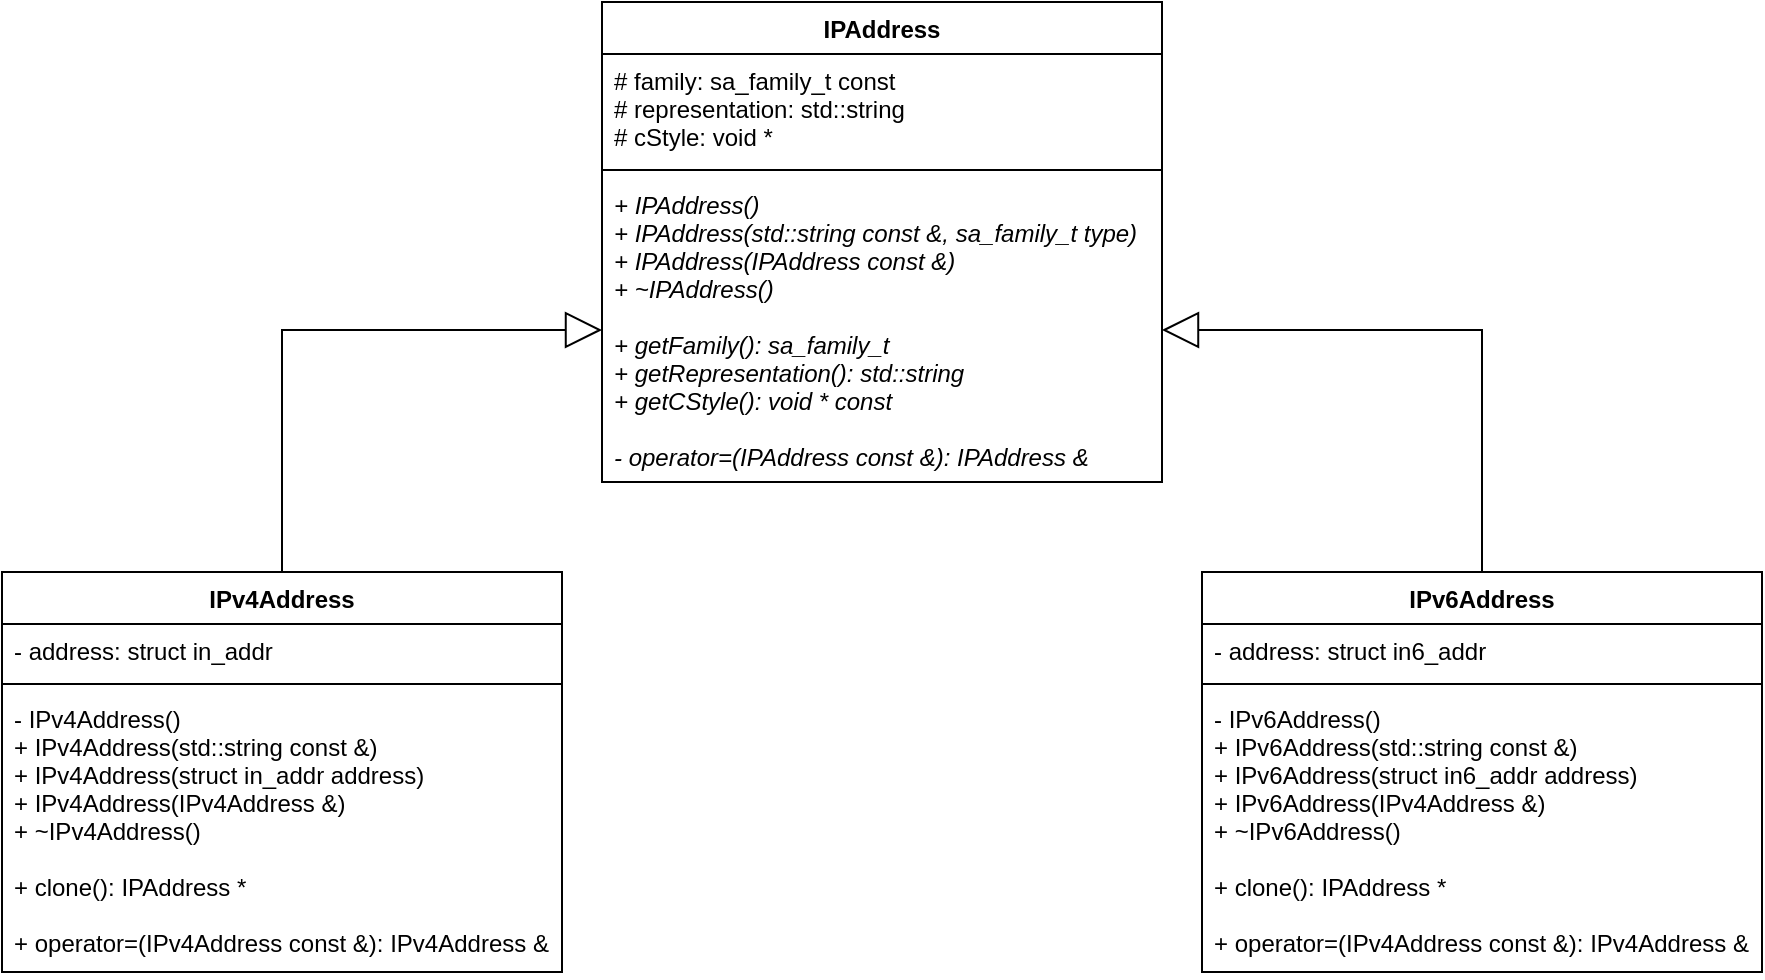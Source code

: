 <mxfile version="16.1.0" type="device"><diagram name="Page-1" id="929967ad-93f9-6ef4-fab6-5d389245f69c"><mxGraphModel dx="1793" dy="932" grid="1" gridSize="10" guides="1" tooltips="1" connect="1" arrows="1" fold="1" page="1" pageScale="1.5" pageWidth="1169" pageHeight="826" background="none" math="0" shadow="0"><root><mxCell id="0" style=";html=1;"/><mxCell id="1" style=";html=1;" parent="0"/><mxCell id="9g8wFQ5CI78rzDATGCAP-6" value="IPAddress" style="swimlane;fontStyle=1;align=center;verticalAlign=top;childLayout=stackLayout;horizontal=1;startSize=26;horizontalStack=0;resizeParent=1;resizeParentMax=0;resizeLast=0;collapsible=1;marginBottom=0;" parent="1" vertex="1"><mxGeometry x="780" y="240" width="280" height="240" as="geometry"/></mxCell><mxCell id="9g8wFQ5CI78rzDATGCAP-7" value="# family: sa_family_t const&#10;# representation: std::string&#10;# cStyle: void *&#10;" style="text;strokeColor=none;fillColor=none;align=left;verticalAlign=top;spacingLeft=4;spacingRight=4;overflow=hidden;rotatable=0;points=[[0,0.5],[1,0.5]];portConstraint=eastwest;" parent="9g8wFQ5CI78rzDATGCAP-6" vertex="1"><mxGeometry y="26" width="280" height="54" as="geometry"/></mxCell><mxCell id="9g8wFQ5CI78rzDATGCAP-8" value="" style="line;strokeWidth=1;fillColor=none;align=left;verticalAlign=middle;spacingTop=-1;spacingLeft=3;spacingRight=3;rotatable=0;labelPosition=right;points=[];portConstraint=eastwest;" parent="9g8wFQ5CI78rzDATGCAP-6" vertex="1"><mxGeometry y="80" width="280" height="8" as="geometry"/></mxCell><mxCell id="9g8wFQ5CI78rzDATGCAP-9" value="+ IPAddress()&#10;+ IPAddress(std::string const &amp;, sa_family_t type)&#10;+ IPAddress(IPAddress const &amp;)&#10;+ ~IPAddress()&#10;&#10;+ getFamily(): sa_family_t&#10;+ getRepresentation(): std::string&#10;+ getCStyle(): void * const&#10;&#10;- operator=(IPAddress const &amp;): IPAddress &amp;" style="text;strokeColor=none;fillColor=none;align=left;verticalAlign=top;spacingLeft=4;spacingRight=4;overflow=hidden;rotatable=0;points=[[0,0.5],[1,0.5]];portConstraint=eastwest;fontStyle=2" parent="9g8wFQ5CI78rzDATGCAP-6" vertex="1"><mxGeometry y="88" width="280" height="152" as="geometry"/></mxCell><mxCell id="9g8wFQ5CI78rzDATGCAP-17" value="IPv4Address" style="swimlane;fontStyle=1;align=center;verticalAlign=top;childLayout=stackLayout;horizontal=1;startSize=26;horizontalStack=0;resizeParent=1;resizeParentMax=0;resizeLast=0;collapsible=1;marginBottom=0;" parent="1" vertex="1"><mxGeometry x="480" y="525" width="280" height="200" as="geometry"/></mxCell><mxCell id="9g8wFQ5CI78rzDATGCAP-18" value="- address: struct in_addr" style="text;strokeColor=none;fillColor=none;align=left;verticalAlign=top;spacingLeft=4;spacingRight=4;overflow=hidden;rotatable=0;points=[[0,0.5],[1,0.5]];portConstraint=eastwest;" parent="9g8wFQ5CI78rzDATGCAP-17" vertex="1"><mxGeometry y="26" width="280" height="26" as="geometry"/></mxCell><mxCell id="9g8wFQ5CI78rzDATGCAP-19" value="" style="line;strokeWidth=1;fillColor=none;align=left;verticalAlign=middle;spacingTop=-1;spacingLeft=3;spacingRight=3;rotatable=0;labelPosition=right;points=[];portConstraint=eastwest;" parent="9g8wFQ5CI78rzDATGCAP-17" vertex="1"><mxGeometry y="52" width="280" height="8" as="geometry"/></mxCell><mxCell id="9g8wFQ5CI78rzDATGCAP-20" value="- IPv4Address()&#10;+ IPv4Address(std::string const &amp;)&#10;+ IPv4Address(struct in_addr address)&#10;+ IPv4Address(IPv4Address &amp;)&#10;+ ~IPv4Address()&#10;&#10;+ clone(): IPAddress *&#10;&#10;+ operator=(IPv4Address const &amp;): IPv4Address &amp;&#10;" style="text;strokeColor=none;fillColor=none;align=left;verticalAlign=top;spacingLeft=4;spacingRight=4;overflow=hidden;rotatable=0;points=[[0,0.5],[1,0.5]];portConstraint=eastwest;" parent="9g8wFQ5CI78rzDATGCAP-17" vertex="1"><mxGeometry y="60" width="280" height="140" as="geometry"/></mxCell><mxCell id="9g8wFQ5CI78rzDATGCAP-22" value="IPv6Address" style="swimlane;fontStyle=1;align=center;verticalAlign=top;childLayout=stackLayout;horizontal=1;startSize=26;horizontalStack=0;resizeParent=1;resizeParentMax=0;resizeLast=0;collapsible=1;marginBottom=0;" parent="1" vertex="1"><mxGeometry x="1080" y="525" width="280" height="200" as="geometry"/></mxCell><mxCell id="9g8wFQ5CI78rzDATGCAP-23" value="- address: struct in6_addr" style="text;strokeColor=none;fillColor=none;align=left;verticalAlign=top;spacingLeft=4;spacingRight=4;overflow=hidden;rotatable=0;points=[[0,0.5],[1,0.5]];portConstraint=eastwest;" parent="9g8wFQ5CI78rzDATGCAP-22" vertex="1"><mxGeometry y="26" width="280" height="26" as="geometry"/></mxCell><mxCell id="9g8wFQ5CI78rzDATGCAP-24" value="" style="line;strokeWidth=1;fillColor=none;align=left;verticalAlign=middle;spacingTop=-1;spacingLeft=3;spacingRight=3;rotatable=0;labelPosition=right;points=[];portConstraint=eastwest;" parent="9g8wFQ5CI78rzDATGCAP-22" vertex="1"><mxGeometry y="52" width="280" height="8" as="geometry"/></mxCell><mxCell id="9g8wFQ5CI78rzDATGCAP-25" value="- IPv6Address()&#10;+ IPv6Address(std::string const &amp;)&#10;+ IPv6Address(struct in6_addr address)&#10;+ IPv6Address(IPv4Address &amp;)&#10;+ ~IPv6Address()&#10;&#10;+ clone(): IPAddress *&#10;&#10;+ operator=(IPv4Address const &amp;): IPv4Address &amp;&#10;" style="text;strokeColor=none;fillColor=none;align=left;verticalAlign=top;spacingLeft=4;spacingRight=4;overflow=hidden;rotatable=0;points=[[0,0.5],[1,0.5]];portConstraint=eastwest;" parent="9g8wFQ5CI78rzDATGCAP-22" vertex="1"><mxGeometry y="60" width="280" height="140" as="geometry"/></mxCell><mxCell id="9g8wFQ5CI78rzDATGCAP-27" value="" style="endArrow=block;endSize=16;endFill=0;html=1;rounded=0;exitX=0.5;exitY=0;exitDx=0;exitDy=0;entryX=0;entryY=0.5;entryDx=0;entryDy=0;" parent="1" source="9g8wFQ5CI78rzDATGCAP-17" target="9g8wFQ5CI78rzDATGCAP-9" edge="1"><mxGeometry width="160" relative="1" as="geometry"><mxPoint x="590" y="450" as="sourcePoint"/><mxPoint x="750" y="450" as="targetPoint"/><Array as="points"><mxPoint x="620" y="419"/><mxPoint x="620" y="404"/></Array></mxGeometry></mxCell><mxCell id="9g8wFQ5CI78rzDATGCAP-28" value="" style="endArrow=block;endSize=16;endFill=0;html=1;rounded=0;entryX=1;entryY=0.5;entryDx=0;entryDy=0;exitX=0.5;exitY=0;exitDx=0;exitDy=0;" parent="1" source="9g8wFQ5CI78rzDATGCAP-22" target="9g8wFQ5CI78rzDATGCAP-9" edge="1"><mxGeometry width="160" relative="1" as="geometry"><mxPoint x="1220" y="520" as="sourcePoint"/><mxPoint x="1380" y="419" as="targetPoint"/><Array as="points"><mxPoint x="1220" y="404"/></Array></mxGeometry></mxCell></root></mxGraphModel></diagram></mxfile>